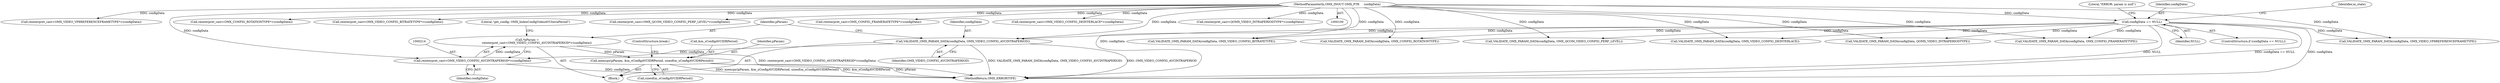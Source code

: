 digraph "0_Android_560ccdb509a7b86186fac0fce1b25bd9a3e6a6e8_4@pointer" {
"1000211" [label="(Call,*pParam =\n                     reinterpret_cast<OMX_VIDEO_CONFIG_AVCINTRAPERIOD*>(configData))"];
"1000213" [label="(Call,reinterpret_cast<OMX_VIDEO_CONFIG_AVCINTRAPERIOD*>(configData))"];
"1000207" [label="(Call,VALIDATE_OMX_PARAM_DATA(configData, OMX_VIDEO_CONFIG_AVCINTRAPERIOD))"];
"1000109" [label="(Call,configData == NULL)"];
"1000103" [label="(MethodParameterIn,OMX_INOUT OMX_PTR     configData)"];
"1000218" [label="(Call,memcpy(pParam, &m_sConfigAVCIDRPeriod, sizeof(m_sConfigAVCIDRPeriod)))"];
"1000219" [label="(Identifier,pParam)"];
"1000218" [label="(Call,memcpy(pParam, &m_sConfigAVCIDRPeriod, sizeof(m_sConfigAVCIDRPeriod)))"];
"1000253" [label="(Call,reinterpret_cast<OMX_VIDEO_VP8REFERENCEFRAMETYPE*>(configData))"];
"1000217" [label="(Literal,\"get_config: OMX_IndexConfigVideoAVCIntraPeriod\")"];
"1000267" [label="(Call,VALIDATE_OMX_PARAM_DATA(configData, OMX_QCOM_VIDEO_CONFIG_PERF_LEVEL))"];
"1000213" [label="(Call,reinterpret_cast<OMX_VIDEO_CONFIG_AVCINTRAPERIOD*>(configData))"];
"1000175" [label="(Call,reinterpret_cast<OMX_CONFIG_ROTATIONTYPE*>(configData))"];
"1000139" [label="(Call,reinterpret_cast<OMX_VIDEO_CONFIG_BITRATETYPE*>(configData))"];
"1000211" [label="(Call,*pParam =\n                     reinterpret_cast<OMX_VIDEO_CONFIG_AVCINTRAPERIOD*>(configData))"];
"1000111" [label="(Identifier,NULL)"];
"1000274" [label="(Call,reinterpret_cast<OMX_QCOM_VIDEO_CONFIG_PERF_LEVEL*>(configData))"];
"1000119" [label="(Identifier,m_state)"];
"1000310" [label="(MethodReturn,OMX_ERRORTYPE)"];
"1000207" [label="(Call,VALIDATE_OMX_PARAM_DATA(configData, OMX_VIDEO_CONFIG_AVCINTRAPERIOD))"];
"1000114" [label="(Literal,\"ERROR: param is null\")"];
"1000169" [label="(Call,VALIDATE_OMX_PARAM_DATA(configData, OMX_CONFIG_ROTATIONTYPE))"];
"1000208" [label="(Identifier,configData)"];
"1000212" [label="(Identifier,pParam)"];
"1000224" [label="(ControlStructure,break;)"];
"1000103" [label="(MethodParameterIn,OMX_INOUT OMX_PTR     configData)"];
"1000157" [label="(Call,reinterpret_cast<OMX_CONFIG_FRAMERATETYPE*>(configData))"];
"1000247" [label="(Call,VALIDATE_OMX_PARAM_DATA(configData, OMX_VIDEO_VP8REFERENCEFRAMETYPE))"];
"1000206" [label="(Block,)"];
"1000189" [label="(Call,VALIDATE_OMX_PARAM_DATA(configData, QOMX_VIDEO_INTRAPERIODTYPE))"];
"1000220" [label="(Call,&m_sConfigAVCIDRPeriod)"];
"1000110" [label="(Identifier,configData)"];
"1000215" [label="(Identifier,configData)"];
"1000233" [label="(Call,reinterpret_cast<OMX_VIDEO_CONFIG_DEINTERLACE*>(configData))"];
"1000222" [label="(Call,sizeof(m_sConfigAVCIDRPeriod))"];
"1000209" [label="(Identifier,OMX_VIDEO_CONFIG_AVCINTRAPERIOD)"];
"1000133" [label="(Call,VALIDATE_OMX_PARAM_DATA(configData, OMX_VIDEO_CONFIG_BITRATETYPE))"];
"1000227" [label="(Call,VALIDATE_OMX_PARAM_DATA(configData, OMX_VIDEO_CONFIG_DEINTERLACE))"];
"1000109" [label="(Call,configData == NULL)"];
"1000195" [label="(Call,reinterpret_cast<QOMX_VIDEO_INTRAPERIODTYPE*>(configData))"];
"1000108" [label="(ControlStructure,if (configData == NULL))"];
"1000151" [label="(Call,VALIDATE_OMX_PARAM_DATA(configData, OMX_CONFIG_FRAMERATETYPE))"];
"1000211" -> "1000206"  [label="AST: "];
"1000211" -> "1000213"  [label="CFG: "];
"1000212" -> "1000211"  [label="AST: "];
"1000213" -> "1000211"  [label="AST: "];
"1000217" -> "1000211"  [label="CFG: "];
"1000211" -> "1000310"  [label="DDG: reinterpret_cast<OMX_VIDEO_CONFIG_AVCINTRAPERIOD*>(configData)"];
"1000213" -> "1000211"  [label="DDG: configData"];
"1000211" -> "1000218"  [label="DDG: pParam"];
"1000213" -> "1000215"  [label="CFG: "];
"1000214" -> "1000213"  [label="AST: "];
"1000215" -> "1000213"  [label="AST: "];
"1000213" -> "1000310"  [label="DDG: configData"];
"1000207" -> "1000213"  [label="DDG: configData"];
"1000103" -> "1000213"  [label="DDG: configData"];
"1000207" -> "1000206"  [label="AST: "];
"1000207" -> "1000209"  [label="CFG: "];
"1000208" -> "1000207"  [label="AST: "];
"1000209" -> "1000207"  [label="AST: "];
"1000212" -> "1000207"  [label="CFG: "];
"1000207" -> "1000310"  [label="DDG: OMX_VIDEO_CONFIG_AVCINTRAPERIOD"];
"1000207" -> "1000310"  [label="DDG: VALIDATE_OMX_PARAM_DATA(configData, OMX_VIDEO_CONFIG_AVCINTRAPERIOD)"];
"1000109" -> "1000207"  [label="DDG: configData"];
"1000103" -> "1000207"  [label="DDG: configData"];
"1000109" -> "1000108"  [label="AST: "];
"1000109" -> "1000111"  [label="CFG: "];
"1000110" -> "1000109"  [label="AST: "];
"1000111" -> "1000109"  [label="AST: "];
"1000114" -> "1000109"  [label="CFG: "];
"1000119" -> "1000109"  [label="CFG: "];
"1000109" -> "1000310"  [label="DDG: configData"];
"1000109" -> "1000310"  [label="DDG: NULL"];
"1000109" -> "1000310"  [label="DDG: configData == NULL"];
"1000103" -> "1000109"  [label="DDG: configData"];
"1000109" -> "1000133"  [label="DDG: configData"];
"1000109" -> "1000151"  [label="DDG: configData"];
"1000109" -> "1000169"  [label="DDG: configData"];
"1000109" -> "1000189"  [label="DDG: configData"];
"1000109" -> "1000227"  [label="DDG: configData"];
"1000109" -> "1000247"  [label="DDG: configData"];
"1000109" -> "1000267"  [label="DDG: configData"];
"1000103" -> "1000100"  [label="AST: "];
"1000103" -> "1000310"  [label="DDG: configData"];
"1000103" -> "1000133"  [label="DDG: configData"];
"1000103" -> "1000139"  [label="DDG: configData"];
"1000103" -> "1000151"  [label="DDG: configData"];
"1000103" -> "1000157"  [label="DDG: configData"];
"1000103" -> "1000169"  [label="DDG: configData"];
"1000103" -> "1000175"  [label="DDG: configData"];
"1000103" -> "1000189"  [label="DDG: configData"];
"1000103" -> "1000195"  [label="DDG: configData"];
"1000103" -> "1000227"  [label="DDG: configData"];
"1000103" -> "1000233"  [label="DDG: configData"];
"1000103" -> "1000247"  [label="DDG: configData"];
"1000103" -> "1000253"  [label="DDG: configData"];
"1000103" -> "1000267"  [label="DDG: configData"];
"1000103" -> "1000274"  [label="DDG: configData"];
"1000218" -> "1000206"  [label="AST: "];
"1000218" -> "1000222"  [label="CFG: "];
"1000219" -> "1000218"  [label="AST: "];
"1000220" -> "1000218"  [label="AST: "];
"1000222" -> "1000218"  [label="AST: "];
"1000224" -> "1000218"  [label="CFG: "];
"1000218" -> "1000310"  [label="DDG: pParam"];
"1000218" -> "1000310"  [label="DDG: memcpy(pParam, &m_sConfigAVCIDRPeriod, sizeof(m_sConfigAVCIDRPeriod))"];
"1000218" -> "1000310"  [label="DDG: &m_sConfigAVCIDRPeriod"];
}
